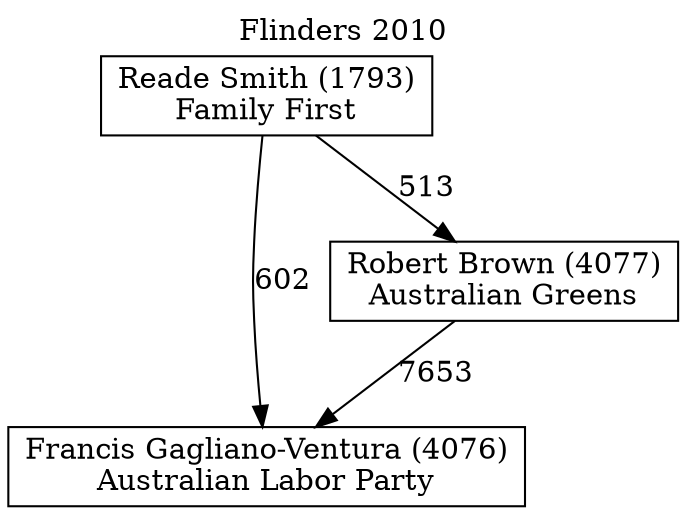 // House preference flow
digraph "Francis Gagliano-Ventura (4076)_Flinders_2010" {
	graph [label="Flinders 2010" labelloc=t mclimit=10]
	node [shape=box]
	"Francis Gagliano-Ventura (4076)" [label="Francis Gagliano-Ventura (4076)
Australian Labor Party"]
	"Reade Smith (1793)" [label="Reade Smith (1793)
Family First"]
	"Robert Brown (4077)" [label="Robert Brown (4077)
Australian Greens"]
	"Reade Smith (1793)" -> "Francis Gagliano-Ventura (4076)" [label=602]
	"Reade Smith (1793)" -> "Robert Brown (4077)" [label=513]
	"Robert Brown (4077)" -> "Francis Gagliano-Ventura (4076)" [label=7653]
}
